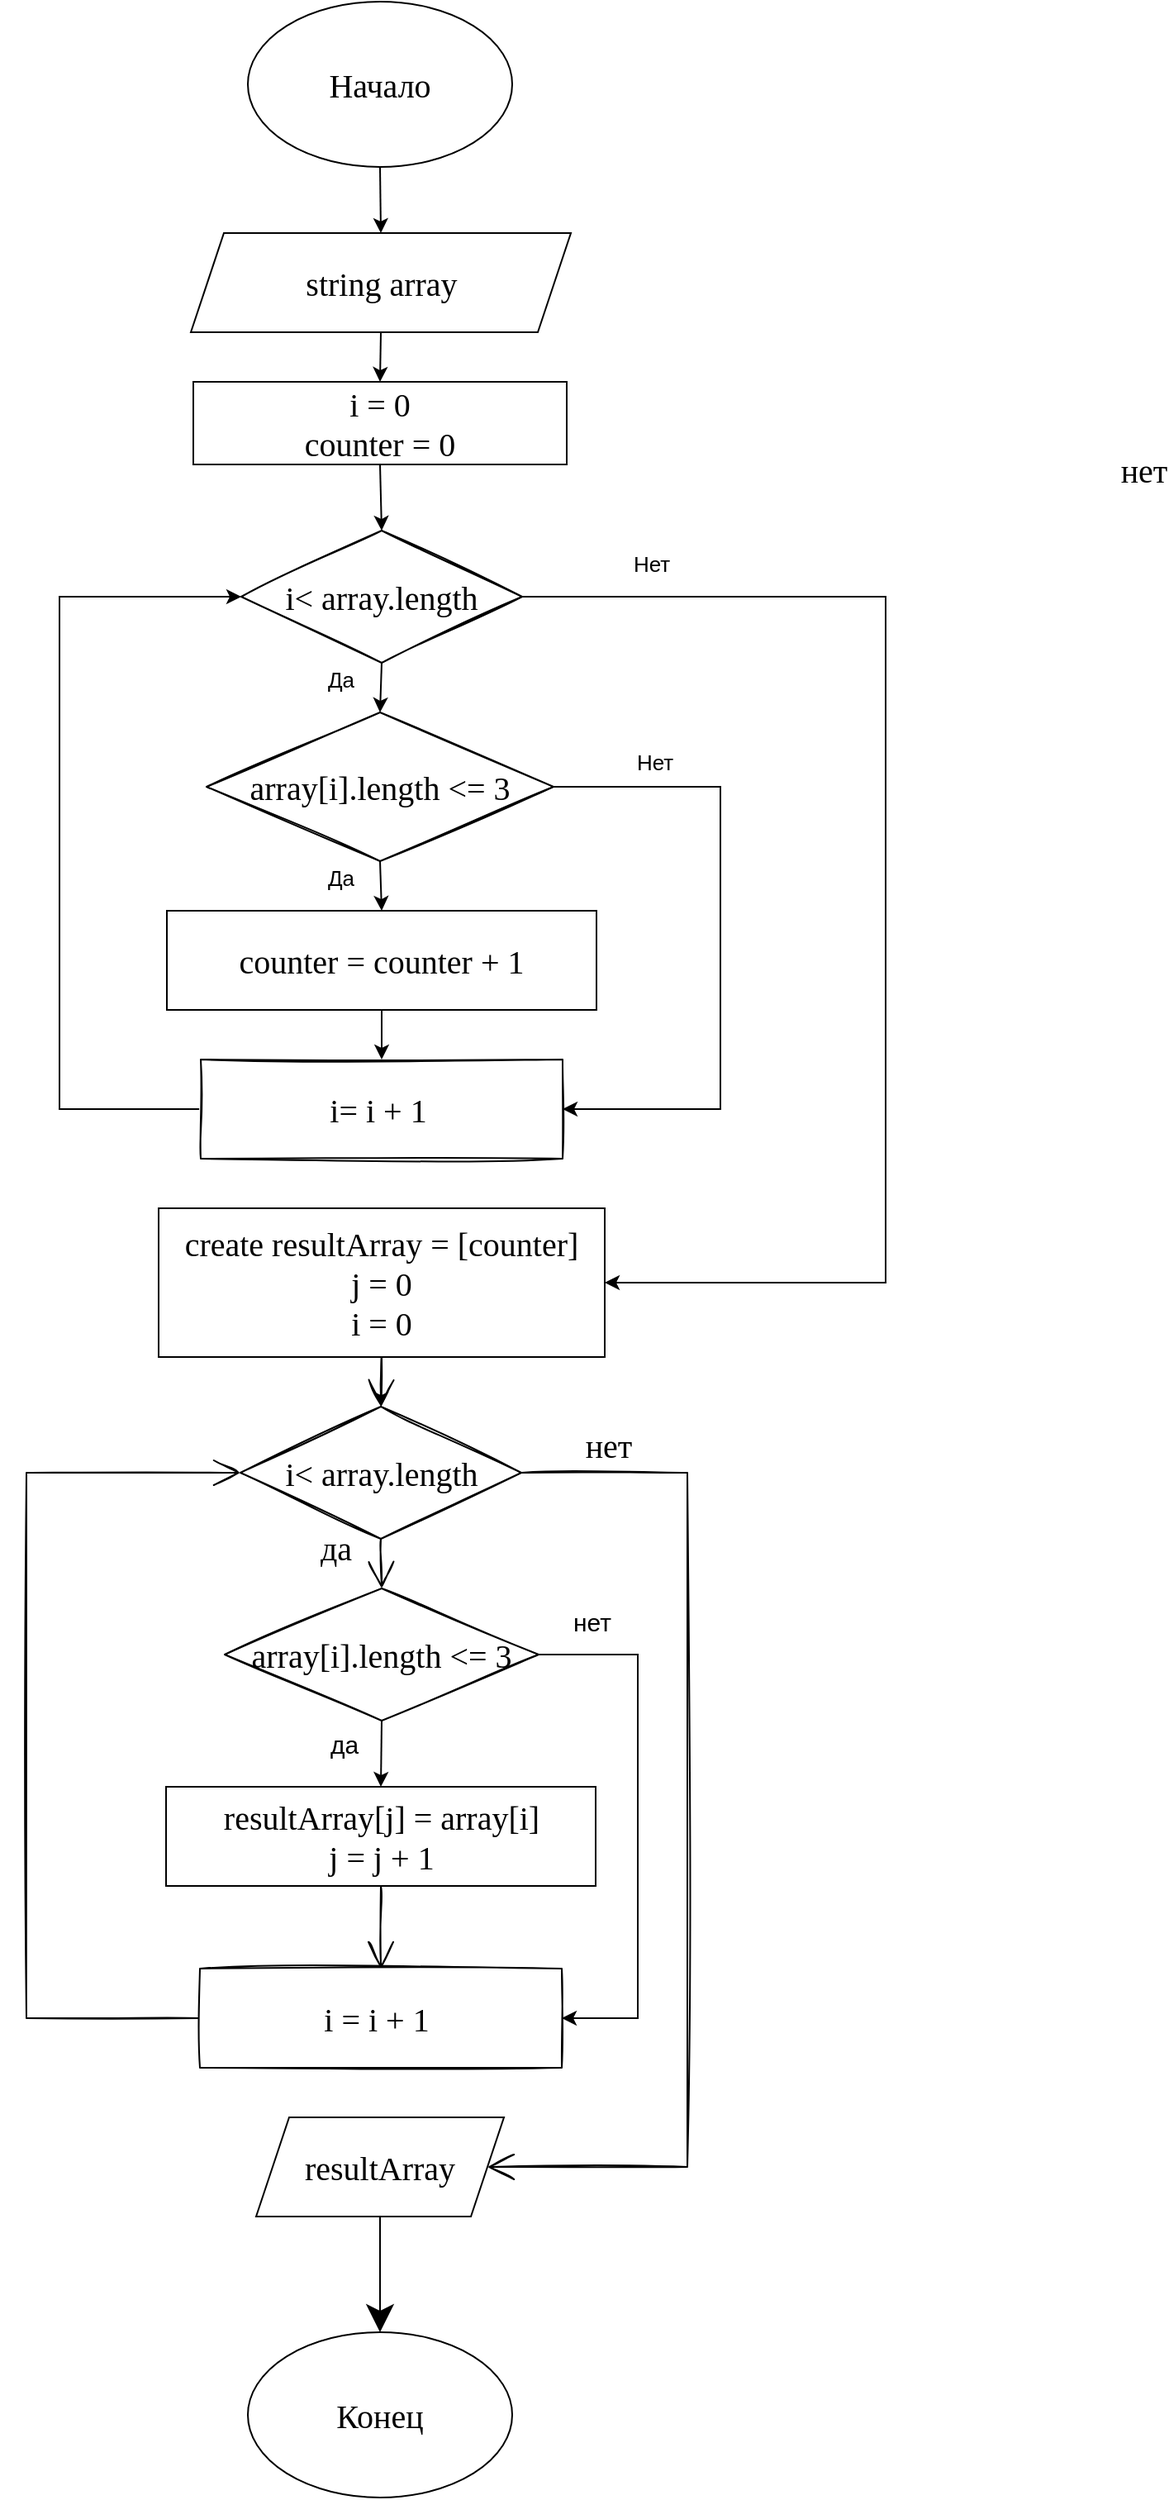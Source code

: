 <mxfile version="12.2.4" pages="1"><diagram id="sg14yJGu6sgSKgbJUA9d" name="Page-1"><mxGraphModel dx="407" dy="2448" grid="1" gridSize="10" guides="1" tooltips="1" connect="1" arrows="1" fold="1" page="1" pageScale="1" pageWidth="827" pageHeight="1169" math="0" shadow="0"><root><mxCell id="0"/><mxCell id="1" parent="0"/><mxCell id="2" style="edgeStyle=none;rounded=0;sketch=1;hachureGap=4;orthogonalLoop=1;jettySize=auto;html=1;exitX=0.5;exitY=1;exitDx=0;exitDy=0;entryX=0.5;entryY=0;entryDx=0;entryDy=0;fontFamily=Times New Roman;fontSize=20;endArrow=open;startSize=14;endSize=14;sourcePerimeterSpacing=8;targetPerimeterSpacing=8;" parent="1" source="3" target="18" edge="1"><mxGeometry relative="1" as="geometry"/></mxCell><mxCell id="3" value="&lt;font style=&quot;vertical-align: inherit ; font-size: 20px&quot;&gt;&lt;font style=&quot;vertical-align: inherit ; font-size: 20px&quot;&gt;resultArray[j] = array[i]&lt;br&gt;j = j + 1&lt;br style=&quot;font-size: 20px&quot;&gt;&lt;/font&gt;&lt;/font&gt;" style="rounded=0;whiteSpace=wrap;html=1;hachureGap=4;fontFamily=Times New Roman;fontSize=20;" parent="1" vertex="1"><mxGeometry x="244.5" y="-1190" width="260" height="60" as="geometry"/></mxCell><mxCell id="4" style="edgeStyle=none;rounded=0;html=1;exitX=0.5;exitY=1;exitDx=0;exitDy=0;entryX=0.5;entryY=0;entryDx=0;entryDy=0;fontSize=13;" parent="1" source="5" target="39" edge="1"><mxGeometry relative="1" as="geometry"/></mxCell><mxCell id="5" value="string array" style="shape=parallelogram;perimeter=parallelogramPerimeter;whiteSpace=wrap;html=1;fixedSize=1;hachureGap=4;fontFamily=Times New Roman;fontSize=20;" parent="1" vertex="1"><mxGeometry x="259.5" y="-2130" width="230" height="60" as="geometry"/></mxCell><mxCell id="6" style="edgeStyle=none;rounded=0;html=1;exitX=0.5;exitY=1;exitDx=0;exitDy=0;entryX=0.5;entryY=0;entryDx=0;entryDy=0;fontSize=13;" parent="1" source="7" target="5" edge="1"><mxGeometry relative="1" as="geometry"/></mxCell><mxCell id="7" value="&lt;font style=&quot;vertical-align: inherit; font-size: 20px;&quot;&gt;&lt;font style=&quot;vertical-align: inherit; font-size: 20px;&quot;&gt;Начало&lt;/font&gt;&lt;/font&gt;" style="ellipse;whiteSpace=wrap;html=1;hachureGap=4;fontFamily=Times New Roman;fontSize=20;" parent="1" vertex="1"><mxGeometry x="294" y="-2270" width="160" height="100" as="geometry"/></mxCell><mxCell id="8" value="resultArray" style="shape=parallelogram;perimeter=parallelogramPerimeter;whiteSpace=wrap;html=1;fixedSize=1;hachureGap=4;fontFamily=Times New Roman;fontSize=20;" parent="1" vertex="1"><mxGeometry x="299" y="-990" width="150" height="60" as="geometry"/></mxCell><mxCell id="9" value="Конец" style="ellipse;whiteSpace=wrap;html=1;hachureGap=4;fontFamily=Times New Roman;fontSize=20;" parent="1" vertex="1"><mxGeometry x="294" y="-860" width="160" height="100" as="geometry"/></mxCell><mxCell id="10" value="" style="endArrow=classic;html=1;rounded=0;hachureGap=4;fontFamily=Times New Roman;fontSize=20;startSize=14;endSize=14;sourcePerimeterSpacing=8;targetPerimeterSpacing=8;exitX=0.5;exitY=1;exitDx=0;exitDy=0;entryX=0.5;entryY=0;entryDx=0;entryDy=0;" parent="1" source="8" target="9" edge="1"><mxGeometry width="50" height="50" relative="1" as="geometry"><mxPoint x="356" y="-1027" as="sourcePoint"/><mxPoint x="356" y="-921" as="targetPoint"/></mxGeometry></mxCell><mxCell id="11" style="edgeStyle=none;rounded=0;sketch=1;hachureGap=4;orthogonalLoop=1;jettySize=auto;html=1;entryX=0.5;entryY=0;entryDx=0;entryDy=0;fontFamily=Times New Roman;fontSize=20;endArrow=open;startSize=14;endSize=14;sourcePerimeterSpacing=8;targetPerimeterSpacing=8;exitX=0.5;exitY=1;exitDx=0;exitDy=0;" parent="1" source="20" target="15" edge="1"><mxGeometry relative="1" as="geometry"><mxPoint x="374" y="-1490" as="sourcePoint"/></mxGeometry></mxCell><mxCell id="12" style="edgeStyle=none;rounded=0;sketch=1;hachureGap=4;orthogonalLoop=1;jettySize=auto;html=1;exitX=0.5;exitY=1;exitDx=0;exitDy=0;fontFamily=Times New Roman;fontSize=20;endArrow=open;startSize=14;endSize=14;sourcePerimeterSpacing=8;targetPerimeterSpacing=8;entryX=0.5;entryY=0;entryDx=0;entryDy=0;" parent="1" source="15" target="24" edge="1"><mxGeometry relative="1" as="geometry"><mxPoint x="374" y="-1350" as="targetPoint"/></mxGeometry></mxCell><mxCell id="13" value="да&lt;br style=&quot;font-size: 20px;&quot;&gt;" style="edgeLabel;html=1;align=center;verticalAlign=middle;resizable=0;points=[];fontSize=20;fontFamily=Times New Roman;" parent="12" vertex="1" connectable="0"><mxGeometry x="0.481" relative="1" as="geometry"><mxPoint x="-28" y="-17" as="offset"/></mxGeometry></mxCell><mxCell id="14" style="edgeStyle=none;sketch=1;hachureGap=4;orthogonalLoop=1;jettySize=auto;html=1;exitX=1;exitY=0.5;exitDx=0;exitDy=0;entryX=1;entryY=0.5;entryDx=0;entryDy=0;fontFamily=Times New Roman;fontSize=20;endArrow=open;startSize=14;endSize=14;sourcePerimeterSpacing=8;targetPerimeterSpacing=8;rounded=0;" parent="1" source="15" target="8" edge="1"><mxGeometry relative="1" as="geometry"><Array as="points"><mxPoint x="560" y="-1380"/><mxPoint x="560" y="-960"/></Array></mxGeometry></mxCell><mxCell id="15" value="i&amp;lt; array.length" style="rhombus;whiteSpace=wrap;html=1;sketch=1;hachureGap=4;fontFamily=Times New Roman;fontSize=20;" parent="1" vertex="1"><mxGeometry x="289.5" y="-1420" width="170" height="80" as="geometry"/></mxCell><mxCell id="16" value="нет" style="edgeLabel;html=1;align=center;verticalAlign=middle;resizable=0;points=[];fontSize=20;fontFamily=Times New Roman;" parent="1" vertex="1" connectable="0"><mxGeometry x="379.996" y="-1299.996" as="geometry"><mxPoint x="132" y="-97" as="offset"/></mxGeometry></mxCell><mxCell id="17" style="edgeStyle=none;rounded=0;sketch=1;hachureGap=4;orthogonalLoop=1;jettySize=auto;html=1;exitX=0;exitY=0.5;exitDx=0;exitDy=0;entryX=0;entryY=0.5;entryDx=0;entryDy=0;fontFamily=Times New Roman;fontSize=20;endArrow=open;startSize=14;endSize=14;sourcePerimeterSpacing=8;targetPerimeterSpacing=8;" parent="1" source="18" target="15" edge="1"><mxGeometry relative="1" as="geometry"><Array as="points"><mxPoint x="160" y="-1050"/><mxPoint x="160" y="-1380"/></Array></mxGeometry></mxCell><mxCell id="18" value="i = i + 1&amp;nbsp;" style="rounded=0;whiteSpace=wrap;html=1;sketch=1;hachureGap=4;fontFamily=Times New Roman;fontSize=20;" parent="1" vertex="1"><mxGeometry x="265" y="-1080" width="219" height="60" as="geometry"/></mxCell><mxCell id="19" value="" style="edgeStyle=none;html=1;" parent="1" source="20" target="15" edge="1"><mxGeometry relative="1" as="geometry"/></mxCell><mxCell id="20" value="&lt;div style=&quot;text-align: left&quot;&gt;&lt;/div&gt;&lt;font style=&quot;vertical-align: inherit ; font-size: 20px&quot;&gt;&lt;font style=&quot;vertical-align: inherit ; font-size: 20px&quot;&gt;create resultArray = [counter]&lt;br&gt;j = 0&lt;br&gt;i = 0&lt;br style=&quot;font-size: 20px&quot;&gt;&lt;/font&gt;&lt;/font&gt;" style="rounded=0;whiteSpace=wrap;html=1;hachureGap=4;fontFamily=Times New Roman;fontSize=20;" parent="1" vertex="1"><mxGeometry x="240" y="-1540" width="270" height="90" as="geometry"/></mxCell><mxCell id="21" style="edgeStyle=none;html=1;exitX=1;exitY=0.5;exitDx=0;exitDy=0;entryX=1;entryY=0.5;entryDx=0;entryDy=0;rounded=0;" parent="1" source="24" target="18" edge="1"><mxGeometry relative="1" as="geometry"><Array as="points"><mxPoint x="530" y="-1270"/><mxPoint x="530" y="-1050"/></Array></mxGeometry></mxCell><mxCell id="22" value="&lt;font style=&quot;font-size: 15px&quot;&gt;нет&lt;/font&gt;" style="edgeLabel;html=1;align=center;verticalAlign=middle;resizable=0;points=[];" parent="21" vertex="1" connectable="0"><mxGeometry x="-0.676" y="2" relative="1" as="geometry"><mxPoint x="-21" y="-18" as="offset"/></mxGeometry></mxCell><mxCell id="23" style="edgeStyle=none;rounded=0;html=1;exitX=0.5;exitY=1;exitDx=0;exitDy=0;entryX=0.5;entryY=0;entryDx=0;entryDy=0;fontSize=15;" parent="1" source="24" target="3" edge="1"><mxGeometry relative="1" as="geometry"/></mxCell><mxCell id="24" value="array[i].length &amp;lt;= 3" style="rhombus;whiteSpace=wrap;html=1;sketch=1;hachureGap=4;fontFamily=Times New Roman;fontSize=20;" parent="1" vertex="1"><mxGeometry x="280" y="-1310" width="190" height="80" as="geometry"/></mxCell><mxCell id="25" value="&lt;span style=&quot;font-size: 15px&quot;&gt;да&lt;/span&gt;" style="edgeLabel;html=1;align=center;verticalAlign=middle;resizable=0;points=[];" parent="1" vertex="1" connectable="0"><mxGeometry x="510.002" y="-1280.0" as="geometry"><mxPoint x="-158" y="64" as="offset"/></mxGeometry></mxCell><mxCell id="26" style="edgeStyle=none;rounded=0;html=1;exitX=0.5;exitY=1;exitDx=0;exitDy=0;entryX=0.5;entryY=0;entryDx=0;entryDy=0;fontSize=13;" parent="1" source="27" target="33" edge="1"><mxGeometry relative="1" as="geometry"/></mxCell><mxCell id="27" value="&lt;font style=&quot;vertical-align: inherit ; font-size: 20px&quot;&gt;&lt;font style=&quot;vertical-align: inherit ; font-size: 20px&quot;&gt;counter = counter + 1&lt;br style=&quot;font-size: 20px&quot;&gt;&lt;/font&gt;&lt;/font&gt;" style="rounded=0;whiteSpace=wrap;html=1;hachureGap=4;fontFamily=Times New Roman;fontSize=20;" parent="1" vertex="1"><mxGeometry x="245" y="-1720" width="260" height="60" as="geometry"/></mxCell><mxCell id="28" value="Да" style="edgeStyle=none;rounded=0;html=1;exitX=0.5;exitY=1;exitDx=0;exitDy=0;entryX=0.5;entryY=0;entryDx=0;entryDy=0;fontSize=13;" parent="1" source="30" target="37" edge="1"><mxGeometry x="-0.279" y="-25" relative="1" as="geometry"><mxPoint as="offset"/></mxGeometry></mxCell><mxCell id="29" value="Нет" style="edgeStyle=none;rounded=0;html=1;exitX=1;exitY=0.5;exitDx=0;exitDy=0;entryX=1;entryY=0.5;entryDx=0;entryDy=0;fontSize=13;" parent="1" source="30" target="20" edge="1"><mxGeometry x="-0.807" y="20" relative="1" as="geometry"><Array as="points"><mxPoint x="680" y="-1910"/><mxPoint x="680" y="-1495"/></Array><mxPoint as="offset"/></mxGeometry></mxCell><mxCell id="30" value="i&amp;lt; array.length" style="rhombus;whiteSpace=wrap;html=1;sketch=1;hachureGap=4;fontFamily=Times New Roman;fontSize=20;" parent="1" vertex="1"><mxGeometry x="290" y="-1950" width="170" height="80" as="geometry"/></mxCell><mxCell id="31" value="нет" style="edgeLabel;html=1;align=center;verticalAlign=middle;resizable=0;points=[];fontSize=20;fontFamily=Times New Roman;" parent="1" vertex="1" connectable="0"><mxGeometry x="704.216" y="-1890.066" as="geometry"><mxPoint x="132" y="-97" as="offset"/></mxGeometry></mxCell><mxCell id="32" style="edgeStyle=none;rounded=0;html=1;exitX=0;exitY=0.5;exitDx=0;exitDy=0;entryX=0;entryY=0.5;entryDx=0;entryDy=0;fontSize=13;" parent="1" source="33" target="30" edge="1"><mxGeometry relative="1" as="geometry"><Array as="points"><mxPoint x="180" y="-1600"/><mxPoint x="180" y="-1910"/></Array></mxGeometry></mxCell><mxCell id="33" value="i= i + 1&amp;nbsp;" style="rounded=0;whiteSpace=wrap;html=1;sketch=1;hachureGap=4;fontFamily=Times New Roman;fontSize=20;" parent="1" vertex="1"><mxGeometry x="265.5" y="-1630" width="219" height="60" as="geometry"/></mxCell><mxCell id="34" style="edgeStyle=none;html=1;exitX=1;exitY=0.5;exitDx=0;exitDy=0;entryX=1;entryY=0.5;entryDx=0;entryDy=0;rounded=0;" parent="1" source="37" target="33" edge="1"><mxGeometry relative="1" as="geometry"><Array as="points"><mxPoint x="580" y="-1795"/><mxPoint x="580" y="-1610"/><mxPoint x="580" y="-1600"/></Array></mxGeometry></mxCell><mxCell id="35" value="Нет" style="edgeLabel;html=1;align=center;verticalAlign=middle;resizable=0;points=[];fontSize=13;" parent="34" vertex="1" connectable="0"><mxGeometry x="-0.35" y="-3" relative="1" as="geometry"><mxPoint x="-37" y="-41" as="offset"/></mxGeometry></mxCell><mxCell id="36" value="Да" style="edgeStyle=none;rounded=0;html=1;exitX=0.5;exitY=1;exitDx=0;exitDy=0;entryX=0.5;entryY=0;entryDx=0;entryDy=0;fontSize=13;" parent="1" source="37" target="27" edge="1"><mxGeometry x="-0.387" y="-24" relative="1" as="geometry"><mxPoint as="offset"/></mxGeometry></mxCell><mxCell id="37" value="array[i].length &amp;lt;= 3" style="rhombus;whiteSpace=wrap;html=1;sketch=1;hachureGap=4;fontFamily=Times New Roman;fontSize=20;" parent="1" vertex="1"><mxGeometry x="269" y="-1840" width="210" height="90" as="geometry"/></mxCell><mxCell id="38" style="edgeStyle=none;rounded=0;html=1;exitX=0.5;exitY=1;exitDx=0;exitDy=0;entryX=0.5;entryY=0;entryDx=0;entryDy=0;fontSize=13;" parent="1" source="39" target="30" edge="1"><mxGeometry relative="1" as="geometry"/></mxCell><mxCell id="39" value="&lt;div style=&quot;text-align: left&quot;&gt;&lt;/div&gt;&lt;font style=&quot;vertical-align: inherit ; font-size: 20px&quot;&gt;&lt;font style=&quot;vertical-align: inherit ; font-size: 20px&quot;&gt;i = 0&lt;br&gt;counter = 0&lt;br style=&quot;font-size: 20px&quot;&gt;&lt;/font&gt;&lt;/font&gt;" style="rounded=0;whiteSpace=wrap;html=1;hachureGap=4;fontFamily=Times New Roman;fontSize=20;" parent="1" vertex="1"><mxGeometry x="261" y="-2040" width="226" height="50" as="geometry"/></mxCell></root></mxGraphModel></diagram></mxfile>
